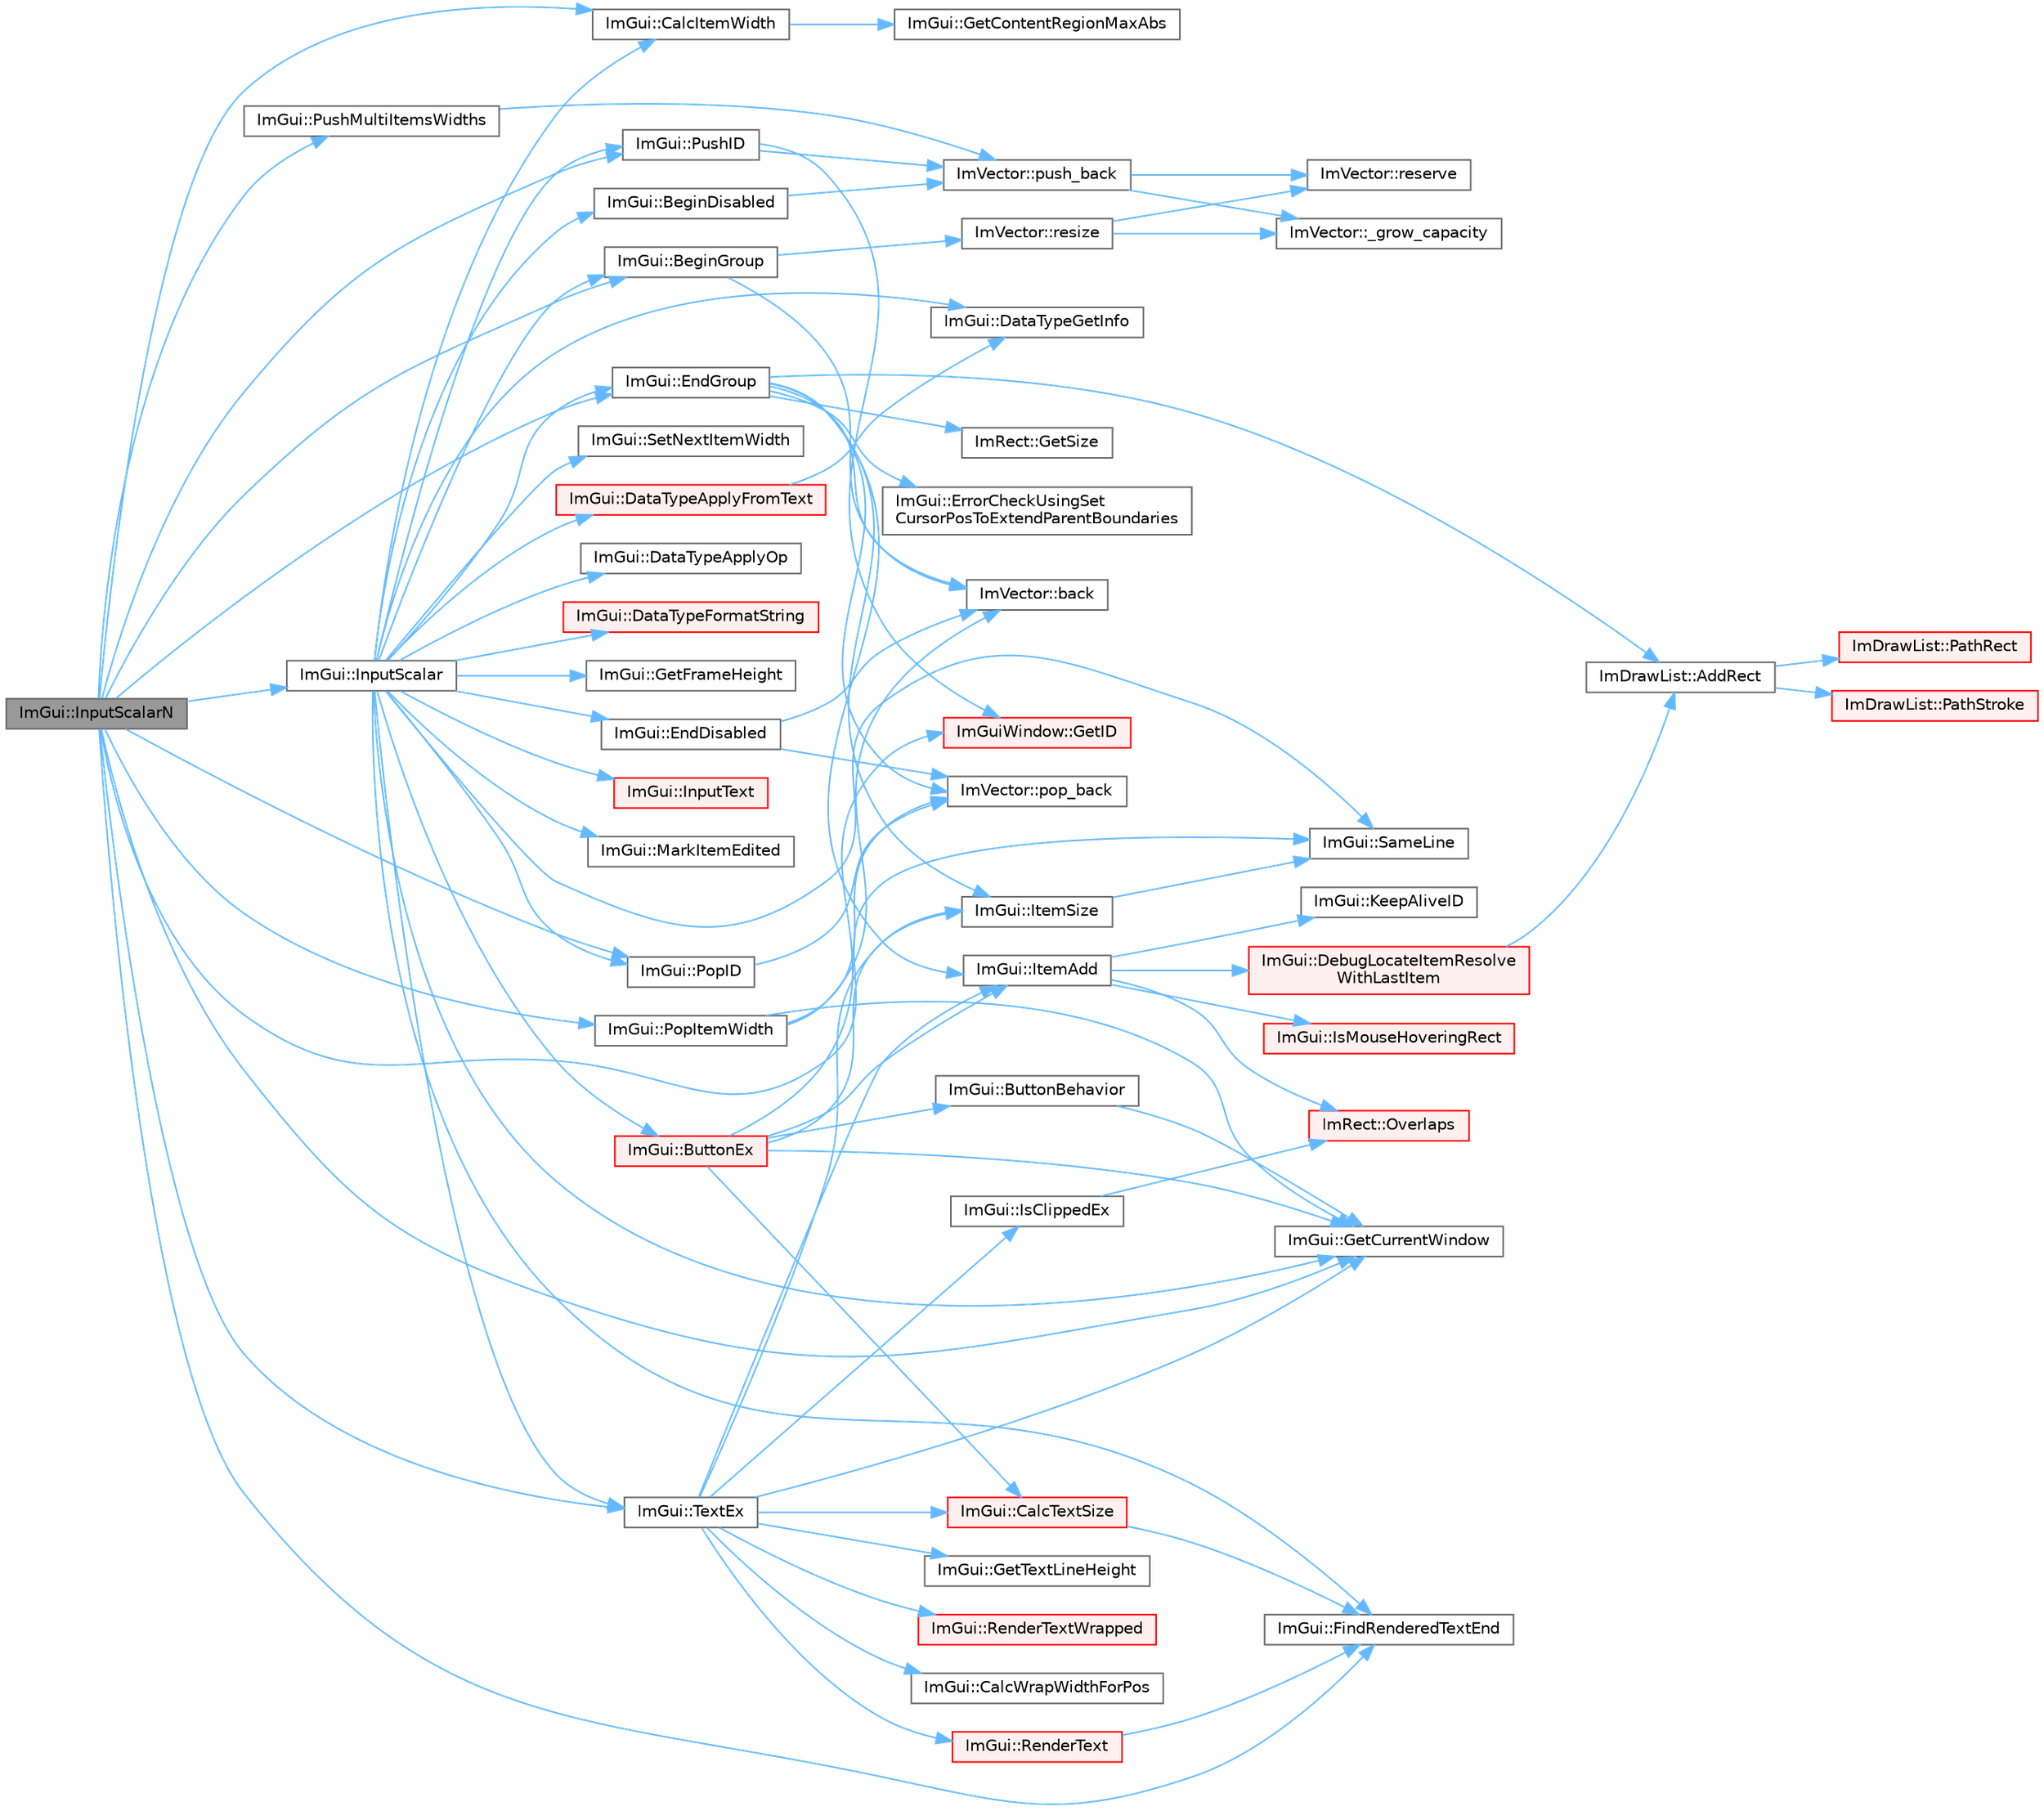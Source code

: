 digraph "ImGui::InputScalarN"
{
 // LATEX_PDF_SIZE
  bgcolor="transparent";
  edge [fontname=Helvetica,fontsize=10,labelfontname=Helvetica,labelfontsize=10];
  node [fontname=Helvetica,fontsize=10,shape=box,height=0.2,width=0.4];
  rankdir="LR";
  Node1 [id="Node000001",label="ImGui::InputScalarN",height=0.2,width=0.4,color="gray40", fillcolor="grey60", style="filled", fontcolor="black",tooltip=" "];
  Node1 -> Node2 [id="edge1_Node000001_Node000002",color="steelblue1",style="solid",tooltip=" "];
  Node2 [id="Node000002",label="ImGui::BeginGroup",height=0.2,width=0.4,color="grey40", fillcolor="white", style="filled",URL="$namespace_im_gui.html#a42407e196b7ed2a8755bff28aae9805f",tooltip=" "];
  Node2 -> Node3 [id="edge2_Node000002_Node000003",color="steelblue1",style="solid",tooltip=" "];
  Node3 [id="Node000003",label="ImVector::back",height=0.2,width=0.4,color="grey40", fillcolor="white", style="filled",URL="$struct_im_vector.html#a2d80e87e81b1b01143c8d8be93e6fde1",tooltip=" "];
  Node2 -> Node4 [id="edge3_Node000002_Node000004",color="steelblue1",style="solid",tooltip=" "];
  Node4 [id="Node000004",label="ImVector::resize",height=0.2,width=0.4,color="grey40", fillcolor="white", style="filled",URL="$struct_im_vector.html#ac371dd62e56ae486b1a5038cf07eee56",tooltip=" "];
  Node4 -> Node5 [id="edge4_Node000004_Node000005",color="steelblue1",style="solid",tooltip=" "];
  Node5 [id="Node000005",label="ImVector::_grow_capacity",height=0.2,width=0.4,color="grey40", fillcolor="white", style="filled",URL="$struct_im_vector.html#a3a097635d464b1b70dc7d59996a88b28",tooltip=" "];
  Node4 -> Node6 [id="edge5_Node000004_Node000006",color="steelblue1",style="solid",tooltip=" "];
  Node6 [id="Node000006",label="ImVector::reserve",height=0.2,width=0.4,color="grey40", fillcolor="white", style="filled",URL="$struct_im_vector.html#a0f14f5736c3372157856eebb67123b75",tooltip=" "];
  Node1 -> Node7 [id="edge6_Node000001_Node000007",color="steelblue1",style="solid",tooltip=" "];
  Node7 [id="Node000007",label="ImGui::CalcItemWidth",height=0.2,width=0.4,color="grey40", fillcolor="white", style="filled",URL="$namespace_im_gui.html#ab3b3ba92ebd8bca4a552dd93321a1994",tooltip=" "];
  Node7 -> Node8 [id="edge7_Node000007_Node000008",color="steelblue1",style="solid",tooltip=" "];
  Node8 [id="Node000008",label="ImGui::GetContentRegionMaxAbs",height=0.2,width=0.4,color="grey40", fillcolor="white", style="filled",URL="$namespace_im_gui.html#adc4d9b0d735ffae1f1598c4df038024c",tooltip=" "];
  Node1 -> Node9 [id="edge8_Node000001_Node000009",color="steelblue1",style="solid",tooltip=" "];
  Node9 [id="Node000009",label="ImGui::EndGroup",height=0.2,width=0.4,color="grey40", fillcolor="white", style="filled",URL="$namespace_im_gui.html#a05fc97fc64f28a55486087f503d9a622",tooltip=" "];
  Node9 -> Node10 [id="edge9_Node000009_Node000010",color="steelblue1",style="solid",tooltip=" "];
  Node10 [id="Node000010",label="ImDrawList::AddRect",height=0.2,width=0.4,color="grey40", fillcolor="white", style="filled",URL="$struct_im_draw_list.html#ad96f10a3e954fe0c5b7c96d4e205af7b",tooltip=" "];
  Node10 -> Node11 [id="edge10_Node000010_Node000011",color="steelblue1",style="solid",tooltip=" "];
  Node11 [id="Node000011",label="ImDrawList::PathRect",height=0.2,width=0.4,color="red", fillcolor="#FFF0F0", style="filled",URL="$struct_im_draw_list.html#a2251eb264ed8b17a253c409787375053",tooltip=" "];
  Node10 -> Node16 [id="edge11_Node000010_Node000016",color="steelblue1",style="solid",tooltip=" "];
  Node16 [id="Node000016",label="ImDrawList::PathStroke",height=0.2,width=0.4,color="red", fillcolor="#FFF0F0", style="filled",URL="$struct_im_draw_list.html#a60bf9040ef3d09b39c4ba8f5a2a68ae9",tooltip=" "];
  Node9 -> Node3 [id="edge12_Node000009_Node000003",color="steelblue1",style="solid",tooltip=" "];
  Node9 -> Node21 [id="edge13_Node000009_Node000021",color="steelblue1",style="solid",tooltip=" "];
  Node21 [id="Node000021",label="ImGui::ErrorCheckUsingSet\lCursorPosToExtendParentBoundaries",height=0.2,width=0.4,color="grey40", fillcolor="white", style="filled",URL="$namespace_im_gui.html#ad5832500c14abd9e76e376b82701385b",tooltip=" "];
  Node9 -> Node22 [id="edge14_Node000009_Node000022",color="steelblue1",style="solid",tooltip=" "];
  Node22 [id="Node000022",label="ImRect::GetSize",height=0.2,width=0.4,color="grey40", fillcolor="white", style="filled",URL="$struct_im_rect.html#ae459d9c50003058cfb34519a571aaf33",tooltip=" "];
  Node9 -> Node23 [id="edge15_Node000009_Node000023",color="steelblue1",style="solid",tooltip=" "];
  Node23 [id="Node000023",label="ImGui::ItemAdd",height=0.2,width=0.4,color="grey40", fillcolor="white", style="filled",URL="$namespace_im_gui.html#a5de8ecd4c80efdca1af7329a2a48121c",tooltip=" "];
  Node23 -> Node24 [id="edge16_Node000023_Node000024",color="steelblue1",style="solid",tooltip=" "];
  Node24 [id="Node000024",label="ImGui::DebugLocateItemResolve\lWithLastItem",height=0.2,width=0.4,color="red", fillcolor="#FFF0F0", style="filled",URL="$namespace_im_gui.html#ae8ab0d7dfc90af8e82db3ed9e7829219",tooltip=" "];
  Node24 -> Node10 [id="edge17_Node000024_Node000010",color="steelblue1",style="solid",tooltip=" "];
  Node23 -> Node28 [id="edge18_Node000023_Node000028",color="steelblue1",style="solid",tooltip=" "];
  Node28 [id="Node000028",label="ImGui::IsMouseHoveringRect",height=0.2,width=0.4,color="red", fillcolor="#FFF0F0", style="filled",URL="$namespace_im_gui.html#ae0b8ea0e06c457316d6aed6c5b2a1c25",tooltip=" "];
  Node23 -> Node32 [id="edge19_Node000023_Node000032",color="steelblue1",style="solid",tooltip=" "];
  Node32 [id="Node000032",label="ImGui::KeepAliveID",height=0.2,width=0.4,color="grey40", fillcolor="white", style="filled",URL="$namespace_im_gui.html#a85a245c78a9f7c351636bdad6e60c488",tooltip=" "];
  Node23 -> Node33 [id="edge20_Node000023_Node000033",color="steelblue1",style="solid",tooltip=" "];
  Node33 [id="Node000033",label="ImRect::Overlaps",height=0.2,width=0.4,color="red", fillcolor="#FFF0F0", style="filled",URL="$struct_im_rect.html#a0af3bade3781e5e7c6afdf71ccfb0d43",tooltip=" "];
  Node9 -> Node34 [id="edge21_Node000009_Node000034",color="steelblue1",style="solid",tooltip=" "];
  Node34 [id="Node000034",label="ImGui::ItemSize",height=0.2,width=0.4,color="grey40", fillcolor="white", style="filled",URL="$namespace_im_gui.html#aeeb1ec6ae6548173dbf813e7df538c48",tooltip=" "];
  Node34 -> Node35 [id="edge22_Node000034_Node000035",color="steelblue1",style="solid",tooltip=" "];
  Node35 [id="Node000035",label="ImGui::SameLine",height=0.2,width=0.4,color="grey40", fillcolor="white", style="filled",URL="$namespace_im_gui.html#a2991c91e94f3b77a0c3411f4f3aa348e",tooltip=" "];
  Node9 -> Node36 [id="edge23_Node000009_Node000036",color="steelblue1",style="solid",tooltip=" "];
  Node36 [id="Node000036",label="ImVector::pop_back",height=0.2,width=0.4,color="grey40", fillcolor="white", style="filled",URL="$struct_im_vector.html#a3db7ce62d3c429effdb893fbf7148c1c",tooltip=" "];
  Node1 -> Node37 [id="edge24_Node000001_Node000037",color="steelblue1",style="solid",tooltip=" "];
  Node37 [id="Node000037",label="ImGui::FindRenderedTextEnd",height=0.2,width=0.4,color="grey40", fillcolor="white", style="filled",URL="$namespace_im_gui.html#a7671e1dbc803a31b06081b52a771d83f",tooltip=" "];
  Node1 -> Node38 [id="edge25_Node000001_Node000038",color="steelblue1",style="solid",tooltip=" "];
  Node38 [id="Node000038",label="ImGui::GetCurrentWindow",height=0.2,width=0.4,color="grey40", fillcolor="white", style="filled",URL="$namespace_im_gui.html#ac452417b5004ca16a814a72cff153526",tooltip=" "];
  Node1 -> Node39 [id="edge26_Node000001_Node000039",color="steelblue1",style="solid",tooltip=" "];
  Node39 [id="Node000039",label="ImGui::InputScalar",height=0.2,width=0.4,color="grey40", fillcolor="white", style="filled",URL="$namespace_im_gui.html#afdb54540b7480872fbb746f64344b374",tooltip=" "];
  Node39 -> Node40 [id="edge27_Node000039_Node000040",color="steelblue1",style="solid",tooltip=" "];
  Node40 [id="Node000040",label="ImGui::BeginDisabled",height=0.2,width=0.4,color="grey40", fillcolor="white", style="filled",URL="$namespace_im_gui.html#ae90e9a26f01d0d45f6bf7ca720d170d1",tooltip=" "];
  Node40 -> Node41 [id="edge28_Node000040_Node000041",color="steelblue1",style="solid",tooltip=" "];
  Node41 [id="Node000041",label="ImVector::push_back",height=0.2,width=0.4,color="grey40", fillcolor="white", style="filled",URL="$struct_im_vector.html#aab5df48e0711a48bd12f3206e08c4108",tooltip=" "];
  Node41 -> Node5 [id="edge29_Node000041_Node000005",color="steelblue1",style="solid",tooltip=" "];
  Node41 -> Node6 [id="edge30_Node000041_Node000006",color="steelblue1",style="solid",tooltip=" "];
  Node39 -> Node2 [id="edge31_Node000039_Node000002",color="steelblue1",style="solid",tooltip=" "];
  Node39 -> Node42 [id="edge32_Node000039_Node000042",color="steelblue1",style="solid",tooltip=" "];
  Node42 [id="Node000042",label="ImGui::ButtonEx",height=0.2,width=0.4,color="red", fillcolor="#FFF0F0", style="filled",URL="$namespace_im_gui.html#ae479220c66b039874c6e4c9e9b22849f",tooltip=" "];
  Node42 -> Node43 [id="edge33_Node000042_Node000043",color="steelblue1",style="solid",tooltip=" "];
  Node43 [id="Node000043",label="ImGui::ButtonBehavior",height=0.2,width=0.4,color="grey40", fillcolor="white", style="filled",URL="$namespace_im_gui.html#a65a4f18b1bc8ce0f351687922089f374",tooltip=" "];
  Node43 -> Node38 [id="edge34_Node000043_Node000038",color="steelblue1",style="solid",tooltip=" "];
  Node42 -> Node45 [id="edge35_Node000042_Node000045",color="steelblue1",style="solid",tooltip=" "];
  Node45 [id="Node000045",label="ImGui::CalcTextSize",height=0.2,width=0.4,color="red", fillcolor="#FFF0F0", style="filled",URL="$namespace_im_gui.html#a848b9db6cc4a186751c0ecebcaadc33b",tooltip=" "];
  Node45 -> Node37 [id="edge36_Node000045_Node000037",color="steelblue1",style="solid",tooltip=" "];
  Node42 -> Node38 [id="edge37_Node000042_Node000038",color="steelblue1",style="solid",tooltip=" "];
  Node42 -> Node51 [id="edge38_Node000042_Node000051",color="steelblue1",style="solid",tooltip=" "];
  Node51 [id="Node000051",label="ImGuiWindow::GetID",height=0.2,width=0.4,color="red", fillcolor="#FFF0F0", style="filled",URL="$struct_im_gui_window.html#a66400a63bc0b54d7d29e08d1b1b1a42b",tooltip=" "];
  Node42 -> Node23 [id="edge39_Node000042_Node000023",color="steelblue1",style="solid",tooltip=" "];
  Node42 -> Node34 [id="edge40_Node000042_Node000034",color="steelblue1",style="solid",tooltip=" "];
  Node39 -> Node7 [id="edge41_Node000039_Node000007",color="steelblue1",style="solid",tooltip=" "];
  Node39 -> Node65 [id="edge42_Node000039_Node000065",color="steelblue1",style="solid",tooltip=" "];
  Node65 [id="Node000065",label="ImGui::DataTypeApplyFromText",height=0.2,width=0.4,color="red", fillcolor="#FFF0F0", style="filled",URL="$namespace_im_gui.html#a9f41fa3efd7fbe96e20bad82ff5bdbbc",tooltip=" "];
  Node65 -> Node66 [id="edge43_Node000065_Node000066",color="steelblue1",style="solid",tooltip=" "];
  Node66 [id="Node000066",label="ImGui::DataTypeGetInfo",height=0.2,width=0.4,color="grey40", fillcolor="white", style="filled",URL="$namespace_im_gui.html#a5b25ed1443e5a28d5a5725892e896578",tooltip=" "];
  Node39 -> Node69 [id="edge44_Node000039_Node000069",color="steelblue1",style="solid",tooltip=" "];
  Node69 [id="Node000069",label="ImGui::DataTypeApplyOp",height=0.2,width=0.4,color="grey40", fillcolor="white", style="filled",URL="$namespace_im_gui.html#ad8428ae139bf4e90fda66ab60476a13c",tooltip=" "];
  Node39 -> Node70 [id="edge45_Node000039_Node000070",color="steelblue1",style="solid",tooltip=" "];
  Node70 [id="Node000070",label="ImGui::DataTypeFormatString",height=0.2,width=0.4,color="red", fillcolor="#FFF0F0", style="filled",URL="$namespace_im_gui.html#a5fda8e22d0e4721940aefcb7232b1f82",tooltip=" "];
  Node39 -> Node66 [id="edge46_Node000039_Node000066",color="steelblue1",style="solid",tooltip=" "];
  Node39 -> Node71 [id="edge47_Node000039_Node000071",color="steelblue1",style="solid",tooltip=" "];
  Node71 [id="Node000071",label="ImGui::EndDisabled",height=0.2,width=0.4,color="grey40", fillcolor="white", style="filled",URL="$namespace_im_gui.html#a9e6088c6c690ddff1302b6e42b380733",tooltip=" "];
  Node71 -> Node3 [id="edge48_Node000071_Node000003",color="steelblue1",style="solid",tooltip=" "];
  Node71 -> Node36 [id="edge49_Node000071_Node000036",color="steelblue1",style="solid",tooltip=" "];
  Node39 -> Node9 [id="edge50_Node000039_Node000009",color="steelblue1",style="solid",tooltip=" "];
  Node39 -> Node37 [id="edge51_Node000039_Node000037",color="steelblue1",style="solid",tooltip=" "];
  Node39 -> Node38 [id="edge52_Node000039_Node000038",color="steelblue1",style="solid",tooltip=" "];
  Node39 -> Node72 [id="edge53_Node000039_Node000072",color="steelblue1",style="solid",tooltip=" "];
  Node72 [id="Node000072",label="ImGui::GetFrameHeight",height=0.2,width=0.4,color="grey40", fillcolor="white", style="filled",URL="$namespace_im_gui.html#ae560f17cf3262017cee888d1eb77f294",tooltip=" "];
  Node39 -> Node73 [id="edge54_Node000039_Node000073",color="steelblue1",style="solid",tooltip=" "];
  Node73 [id="Node000073",label="ImGui::InputText",height=0.2,width=0.4,color="red", fillcolor="#FFF0F0", style="filled",URL="$namespace_im_gui.html#aa72b5760a3a206729723a587ac7c8519",tooltip=" "];
  Node39 -> Node208 [id="edge55_Node000039_Node000208",color="steelblue1",style="solid",tooltip=" "];
  Node208 [id="Node000208",label="ImGui::MarkItemEdited",height=0.2,width=0.4,color="grey40", fillcolor="white", style="filled",URL="$namespace_im_gui.html#a83036681a36fbee2d35b5b57a1ef72e6",tooltip=" "];
  Node39 -> Node161 [id="edge56_Node000039_Node000161",color="steelblue1",style="solid",tooltip=" "];
  Node161 [id="Node000161",label="ImGui::PopID",height=0.2,width=0.4,color="grey40", fillcolor="white", style="filled",URL="$namespace_im_gui.html#aba0b2d8f890a5d435ae43d0c4a2d4dd1",tooltip=" "];
  Node161 -> Node36 [id="edge57_Node000161_Node000036",color="steelblue1",style="solid",tooltip=" "];
  Node39 -> Node162 [id="edge58_Node000039_Node000162",color="steelblue1",style="solid",tooltip=" "];
  Node162 [id="Node000162",label="ImGui::PushID",height=0.2,width=0.4,color="grey40", fillcolor="white", style="filled",URL="$namespace_im_gui.html#a27a8533605dc5b8cabf161bf7715bbde",tooltip=" "];
  Node162 -> Node51 [id="edge59_Node000162_Node000051",color="steelblue1",style="solid",tooltip=" "];
  Node162 -> Node41 [id="edge60_Node000162_Node000041",color="steelblue1",style="solid",tooltip=" "];
  Node39 -> Node35 [id="edge61_Node000039_Node000035",color="steelblue1",style="solid",tooltip=" "];
  Node39 -> Node237 [id="edge62_Node000039_Node000237",color="steelblue1",style="solid",tooltip=" "];
  Node237 [id="Node000237",label="ImGui::SetNextItemWidth",height=0.2,width=0.4,color="grey40", fillcolor="white", style="filled",URL="$namespace_im_gui.html#a1291228607bee5a703df6553f27cbbb9",tooltip=" "];
  Node39 -> Node238 [id="edge63_Node000039_Node000238",color="steelblue1",style="solid",tooltip=" "];
  Node238 [id="Node000238",label="ImGui::TextEx",height=0.2,width=0.4,color="grey40", fillcolor="white", style="filled",URL="$namespace_im_gui.html#aae6420fec03511fd478d9108f31e6b5f",tooltip=" "];
  Node238 -> Node45 [id="edge64_Node000238_Node000045",color="steelblue1",style="solid",tooltip=" "];
  Node238 -> Node239 [id="edge65_Node000238_Node000239",color="steelblue1",style="solid",tooltip=" "];
  Node239 [id="Node000239",label="ImGui::CalcWrapWidthForPos",height=0.2,width=0.4,color="grey40", fillcolor="white", style="filled",URL="$namespace_im_gui.html#a66416151e58c34cd02973976de66e0e9",tooltip=" "];
  Node238 -> Node38 [id="edge66_Node000238_Node000038",color="steelblue1",style="solid",tooltip=" "];
  Node238 -> Node240 [id="edge67_Node000238_Node000240",color="steelblue1",style="solid",tooltip=" "];
  Node240 [id="Node000240",label="ImGui::GetTextLineHeight",height=0.2,width=0.4,color="grey40", fillcolor="white", style="filled",URL="$namespace_im_gui.html#aaba5637199d31ea23d4d143b30a44aff",tooltip=" "];
  Node238 -> Node241 [id="edge68_Node000238_Node000241",color="steelblue1",style="solid",tooltip=" "];
  Node241 [id="Node000241",label="ImGui::IsClippedEx",height=0.2,width=0.4,color="grey40", fillcolor="white", style="filled",URL="$namespace_im_gui.html#a7c21c85f5c95aa4ce6c2bd28bb980d44",tooltip=" "];
  Node241 -> Node33 [id="edge69_Node000241_Node000033",color="steelblue1",style="solid",tooltip=" "];
  Node238 -> Node23 [id="edge70_Node000238_Node000023",color="steelblue1",style="solid",tooltip=" "];
  Node238 -> Node34 [id="edge71_Node000238_Node000034",color="steelblue1",style="solid",tooltip=" "];
  Node238 -> Node218 [id="edge72_Node000238_Node000218",color="steelblue1",style="solid",tooltip=" "];
  Node218 [id="Node000218",label="ImGui::RenderText",height=0.2,width=0.4,color="red", fillcolor="#FFF0F0", style="filled",URL="$namespace_im_gui.html#a9971ce57f2a288ac3a12df886c5550d1",tooltip=" "];
  Node218 -> Node37 [id="edge73_Node000218_Node000037",color="steelblue1",style="solid",tooltip=" "];
  Node238 -> Node242 [id="edge74_Node000238_Node000242",color="steelblue1",style="solid",tooltip=" "];
  Node242 [id="Node000242",label="ImGui::RenderTextWrapped",height=0.2,width=0.4,color="red", fillcolor="#FFF0F0", style="filled",URL="$namespace_im_gui.html#aa483b40f6899e1b289b4bf6c2673d1d2",tooltip=" "];
  Node1 -> Node161 [id="edge75_Node000001_Node000161",color="steelblue1",style="solid",tooltip=" "];
  Node1 -> Node172 [id="edge76_Node000001_Node000172",color="steelblue1",style="solid",tooltip=" "];
  Node172 [id="Node000172",label="ImGui::PopItemWidth",height=0.2,width=0.4,color="grey40", fillcolor="white", style="filled",URL="$namespace_im_gui.html#ad29a3fc0cb5dfc7f9fc7224512ce90bf",tooltip=" "];
  Node172 -> Node3 [id="edge77_Node000172_Node000003",color="steelblue1",style="solid",tooltip=" "];
  Node172 -> Node38 [id="edge78_Node000172_Node000038",color="steelblue1",style="solid",tooltip=" "];
  Node172 -> Node36 [id="edge79_Node000172_Node000036",color="steelblue1",style="solid",tooltip=" "];
  Node1 -> Node162 [id="edge80_Node000001_Node000162",color="steelblue1",style="solid",tooltip=" "];
  Node1 -> Node243 [id="edge81_Node000001_Node000243",color="steelblue1",style="solid",tooltip=" "];
  Node243 [id="Node000243",label="ImGui::PushMultiItemsWidths",height=0.2,width=0.4,color="grey40", fillcolor="white", style="filled",URL="$namespace_im_gui.html#a6ec35a6af1a0bbe454d79c2c63b030cc",tooltip=" "];
  Node243 -> Node41 [id="edge82_Node000243_Node000041",color="steelblue1",style="solid",tooltip=" "];
  Node1 -> Node35 [id="edge83_Node000001_Node000035",color="steelblue1",style="solid",tooltip=" "];
  Node1 -> Node238 [id="edge84_Node000001_Node000238",color="steelblue1",style="solid",tooltip=" "];
}
